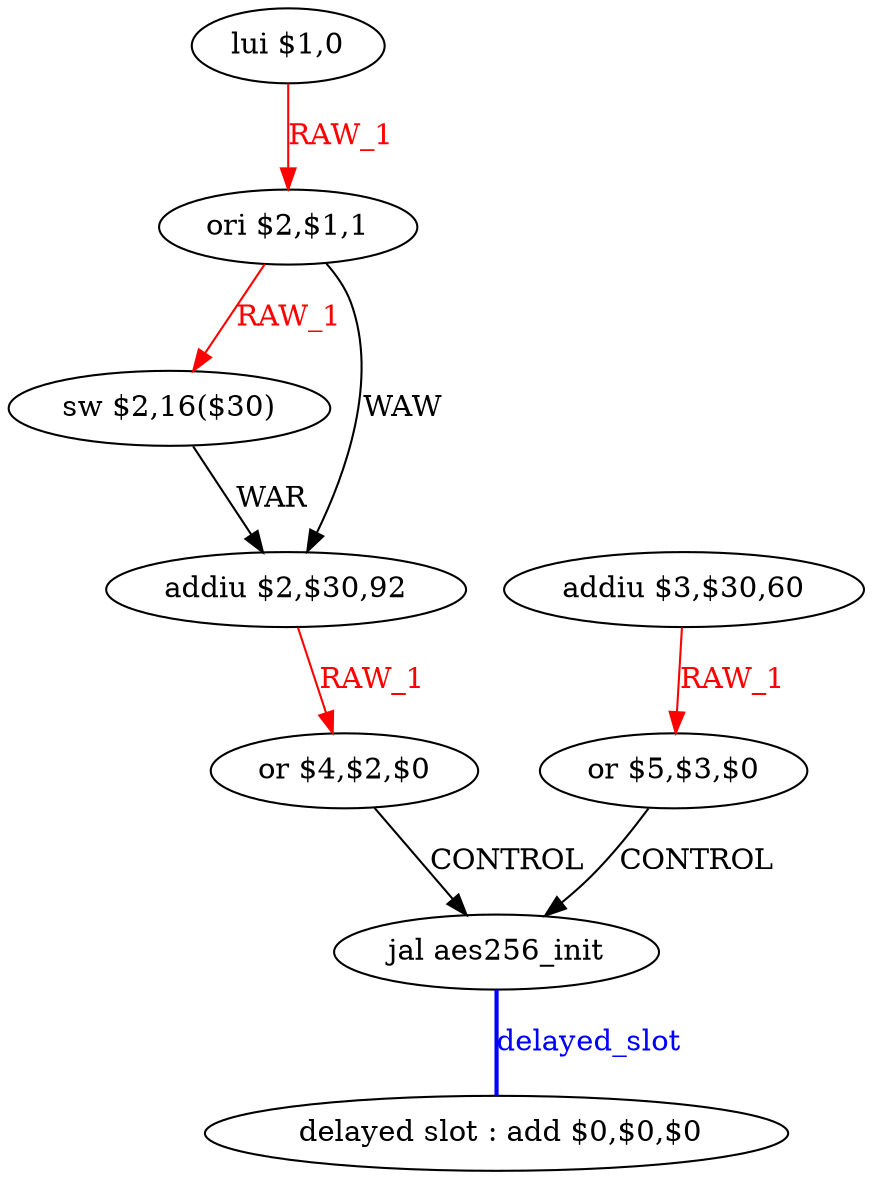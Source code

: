 digraph G1 {
node [shape = ellipse];
i8 [label = " delayed slot : add $0,$0,$0"] ;
i7 ->  i8 [style = bold, dir= none, fontcolor = blue, color = blue, label= "delayed_slot"];
i7 [label = "jal aes256_init"] ;
i0 [label = "lui $1,0"] ;
i0 ->  i1 [color = red, fontcolor = red, label= "RAW_1"];
i1 [label = "ori $2,$1,1"] ;
i1 ->  i2 [color = red, fontcolor = red, label= "RAW_1"];
i1 ->  i3 [label= "WAW"];
i2 [label = "sw $2,16($30)"] ;
i2 ->  i3 [label= "WAR"];
i3 [label = "addiu $2,$30,92"] ;
i3 ->  i5 [color = red, fontcolor = red, label= "RAW_1"];
i5 [label = "or $4,$2,$0"] ;
i5 ->  i7 [label= "CONTROL"];
i4 [label = "addiu $3,$30,60"] ;
i4 ->  i6 [color = red, fontcolor = red, label= "RAW_1"];
i6 [label = "or $5,$3,$0"] ;
i6 ->  i7 [label= "CONTROL"];
}
